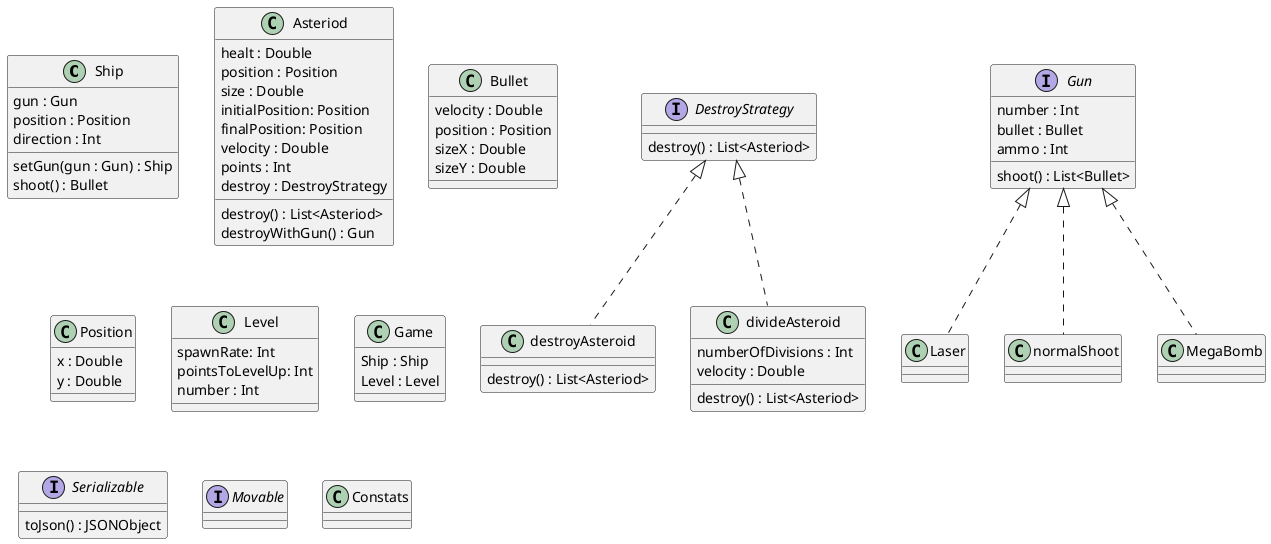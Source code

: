 @startuml

class Ship{
gun : Gun
position : Position
direction : Int

setGun(gun : Gun) : Ship
shoot() : Bullet
}

class Asteriod{
healt : Double
position : Position
size : Double
initialPosition: Position
finalPosition: Position
velocity : Double
points : Int
destroy : DestroyStrategy

destroy() : List<Asteriod>
destroyWithGun() : Gun
}

interface DestroyStrategy{
destroy() : List<Asteriod>
}

class destroyAsteroid implements DestroyStrategy{
destroy() : List<Asteriod>
}

class divideAsteroid implements DestroyStrategy{
numberOfDivisions : Int
velocity : Double
destroy() : List<Asteriod>
}

interface Gun{
number : Int
bullet : Bullet
ammo : Int
shoot() : List<Bullet>
}

class Laser implements Gun{
}

class normalShoot implements Gun{
}

class MegaBomb implements Gun{
}


class Bullet{
velocity : Double
position : Position
sizeX : Double
sizeY : Double
}

class Position{
x : Double
y : Double
}

class Level{
spawnRate: Int
pointsToLevelUp: Int
number : Int
}

class Game{
Ship : Ship
Level : Level
}

interface Serializable{
toJson() : JSONObject
}


interface Movable{}

class Constats{}

class Game{}

@enduml